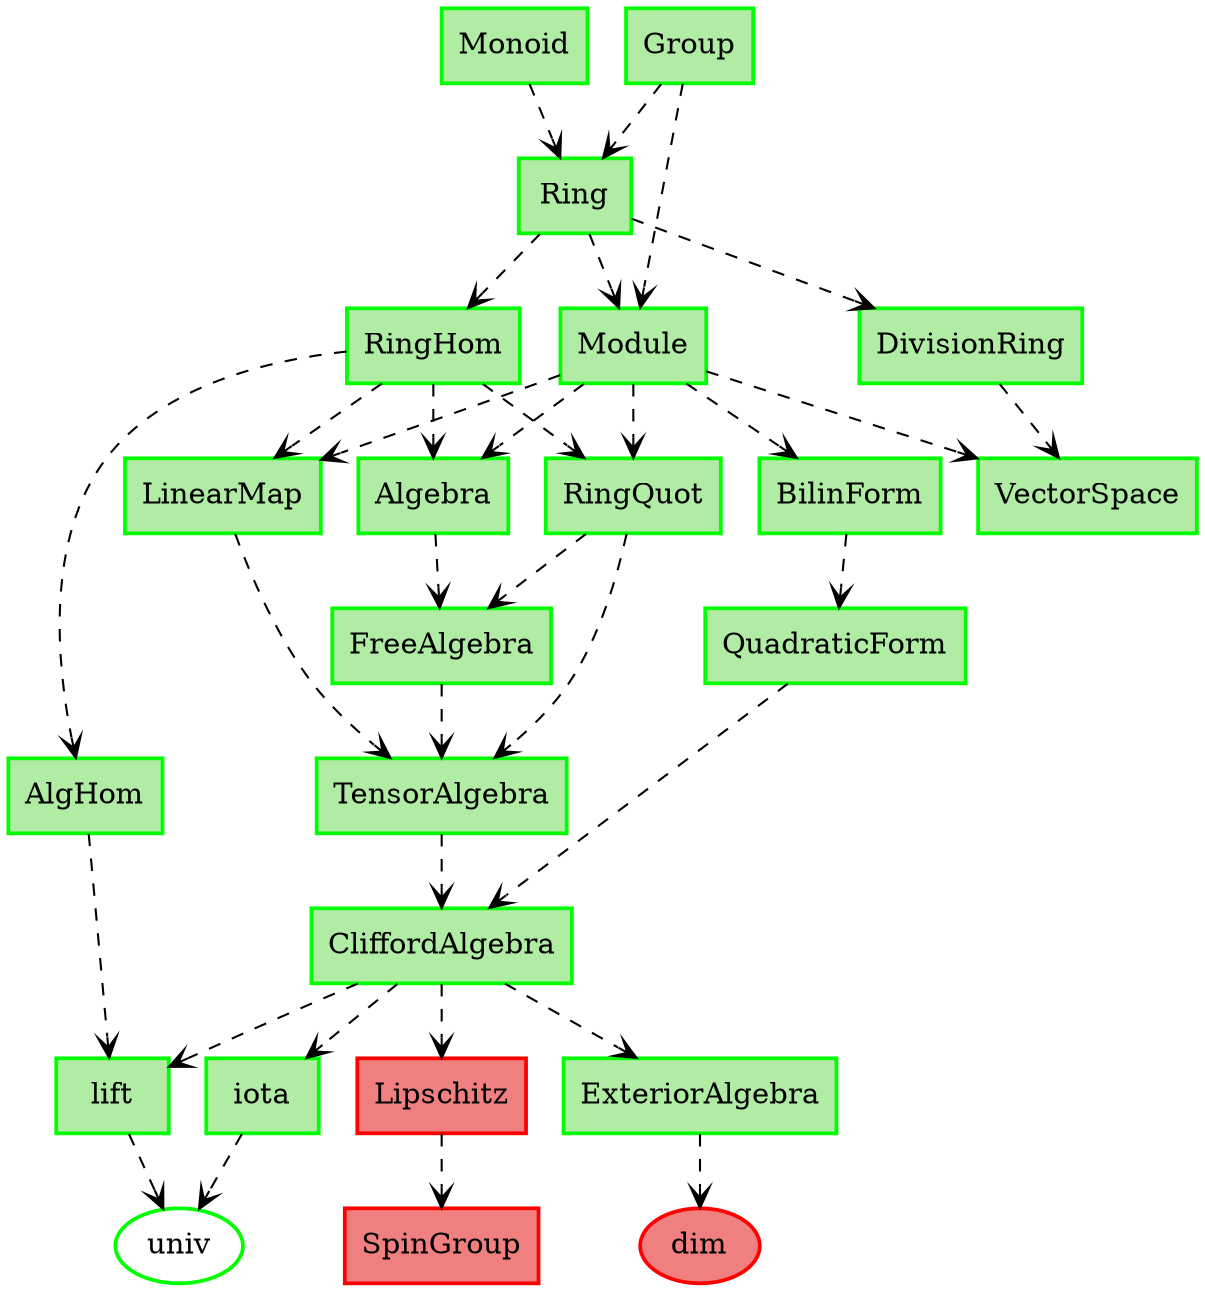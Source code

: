 strict digraph "" {	graph [bgcolor=transparent];	node [label="\N",		penwidth=1.8	];	edge [arrowhead=vee];	Monoid	[color=green,		fillcolor="#b0eca3",		label=Monoid,		shape=box,		style=filled];	Ring	[color=green,		fillcolor="#b0eca3",		label=Ring,		shape=box,		style=filled];	Monoid -> Ring	[style=dashed];	RingHom	[color=green,		fillcolor="#b0eca3",		label=RingHom,		shape=box,		style=filled];	Ring -> RingHom	[style=dashed];	Module	[color=green,		fillcolor="#b0eca3",		label=Module,		shape=box,		style=filled];	Ring -> Module	[style=dashed];	DivisionRing	[color=green,		fillcolor="#b0eca3",		label=DivisionRing,		shape=box,		style=filled];	Ring -> DivisionRing	[style=dashed];	Algebra	[color=green,		fillcolor="#b0eca3",		label=Algebra,		shape=box,		style=filled];	RingHom -> Algebra	[style=dashed];	AlgHom	[color=green,		fillcolor="#b0eca3",		label=AlgHom,		shape=box,		style=filled];	RingHom -> AlgHom	[style=dashed];	RingQuot	[color=green,		fillcolor="#b0eca3",		label=RingQuot,		shape=box,		style=filled];	RingHom -> RingQuot	[style=dashed];	LinearMap	[color=green,		fillcolor="#b0eca3",		label=LinearMap,		shape=box,		style=filled];	RingHom -> LinearMap	[style=dashed];	univ	[color=green,		label=univ,		shape=ellipse];	ExteriorAlgebra	[color=green,		fillcolor="#b0eca3",		label=ExteriorAlgebra,		shape=box,		style=filled];	dim	[color=red,		fillcolor="#F08080",		label=dim,		shape=ellipse,		style=filled];	ExteriorAlgebra -> dim	[style=dashed];	VectorSpace	[color=green,		fillcolor="#b0eca3",		label=VectorSpace,		shape=box,		style=filled];	Module -> VectorSpace	[style=dashed];	Module -> Algebra	[style=dashed];	BilinForm	[color=green,		fillcolor="#b0eca3",		label=BilinForm,		shape=box,		style=filled];	Module -> BilinForm	[style=dashed];	Module -> RingQuot	[style=dashed];	Module -> LinearMap	[style=dashed];	FreeAlgebra	[color=green,		fillcolor="#b0eca3",		label=FreeAlgebra,		shape=box,		style=filled];	Algebra -> FreeAlgebra	[style=dashed];	TensorAlgebra	[color=green,		fillcolor="#b0eca3",		label=TensorAlgebra,		shape=box,		style=filled];	FreeAlgebra -> TensorAlgebra	[style=dashed];	QuadraticForm	[color=green,		fillcolor="#b0eca3",		label=QuadraticForm,		shape=box,		style=filled];	CliffordAlgebra	[color=green,		fillcolor="#b0eca3",		label=CliffordAlgebra,		shape=box,		style=filled];	QuadraticForm -> CliffordAlgebra	[style=dashed];	Group	[color=green,		fillcolor="#b0eca3",		label=Group,		shape=box,		style=filled];	Group -> Ring	[style=dashed];	Group -> Module	[style=dashed];	TensorAlgebra -> CliffordAlgebra	[style=dashed];	Lipschitz	[color=red,		fillcolor="#F08080",		label=Lipschitz,		shape=box,		style=filled];	SpinGroup	[color=red,		fillcolor="#F08080",		label=SpinGroup,		shape=box,		style=filled];	Lipschitz -> SpinGroup	[style=dashed];	CliffordAlgebra -> ExteriorAlgebra	[style=dashed];	CliffordAlgebra -> Lipschitz	[style=dashed];	lift	[color=green,		fillcolor="#b0eca3",		label=lift,		shape=box,		style=filled];	CliffordAlgebra -> lift	[style=dashed];	iota	[color=green,		fillcolor="#b0eca3",		label=iota,		shape=box,		style=filled];	CliffordAlgebra -> iota	[style=dashed];	DivisionRing -> VectorSpace	[style=dashed];	lift -> univ	[style=dashed];	BilinForm -> QuadraticForm	[style=dashed];	AlgHom -> lift	[style=dashed];	RingQuot -> FreeAlgebra	[style=dashed];	RingQuot -> TensorAlgebra	[style=dashed];	LinearMap -> TensorAlgebra	[style=dashed];	iota -> univ	[style=dashed];}
